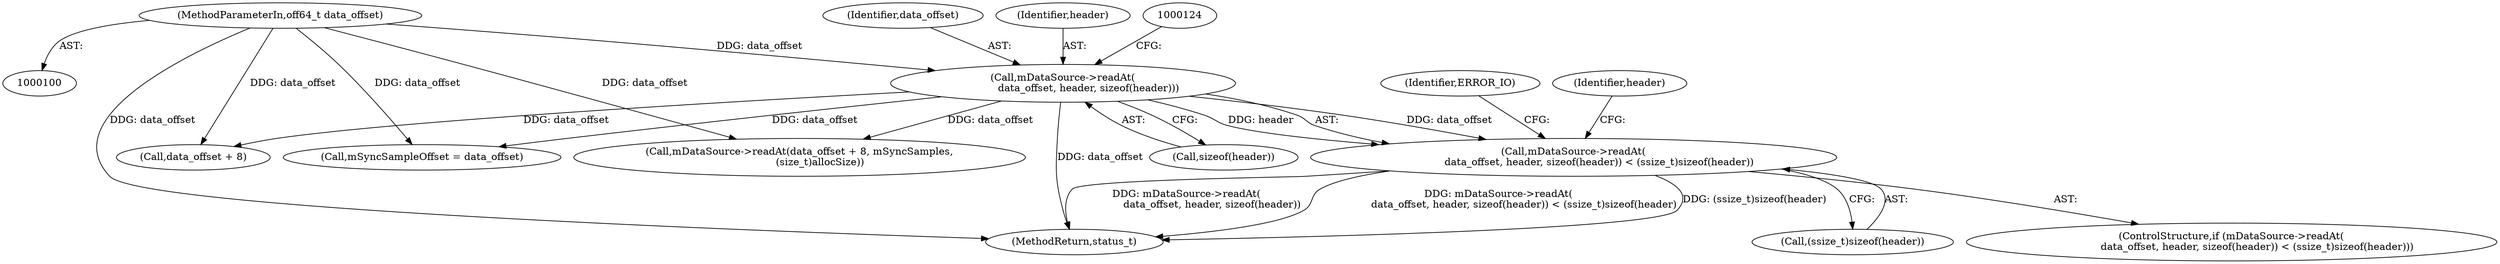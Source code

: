 digraph "0_Android_7fa3f552a6f34ed05c15e64ea30b8eed53f77a41@API" {
"1000117" [label="(Call,mDataSource->readAt(\n                data_offset, header, sizeof(header)) < (ssize_t)sizeof(header))"];
"1000118" [label="(Call,mDataSource->readAt(\n                data_offset, header, sizeof(header)))"];
"1000101" [label="(MethodParameterIn,off64_t data_offset)"];
"1000117" [label="(Call,mDataSource->readAt(\n                data_offset, header, sizeof(header)) < (ssize_t)sizeof(header))"];
"1000260" [label="(Call,mSyncSampleOffset = data_offset)"];
"1000129" [label="(Identifier,ERROR_IO)"];
"1000123" [label="(Call,(ssize_t)sizeof(header))"];
"1000211" [label="(Call,data_offset + 8)"];
"1000119" [label="(Identifier,data_offset)"];
"1000116" [label="(ControlStructure,if (mDataSource->readAt(\n                data_offset, header, sizeof(header)) < (ssize_t)sizeof(header)))"];
"1000101" [label="(MethodParameterIn,off64_t data_offset)"];
"1000121" [label="(Call,sizeof(header))"];
"1000118" [label="(Call,mDataSource->readAt(\n                data_offset, header, sizeof(header)))"];
"1000133" [label="(Identifier,header)"];
"1000120" [label="(Identifier,header)"];
"1000268" [label="(MethodReturn,status_t)"];
"1000210" [label="(Call,mDataSource->readAt(data_offset + 8, mSyncSamples,\n             (size_t)allocSize))"];
"1000117" -> "1000116"  [label="AST: "];
"1000117" -> "1000123"  [label="CFG: "];
"1000118" -> "1000117"  [label="AST: "];
"1000123" -> "1000117"  [label="AST: "];
"1000129" -> "1000117"  [label="CFG: "];
"1000133" -> "1000117"  [label="CFG: "];
"1000117" -> "1000268"  [label="DDG: mDataSource->readAt(\n                data_offset, header, sizeof(header)) < (ssize_t)sizeof(header)"];
"1000117" -> "1000268"  [label="DDG: (ssize_t)sizeof(header)"];
"1000117" -> "1000268"  [label="DDG: mDataSource->readAt(\n                data_offset, header, sizeof(header))"];
"1000118" -> "1000117"  [label="DDG: data_offset"];
"1000118" -> "1000117"  [label="DDG: header"];
"1000118" -> "1000121"  [label="CFG: "];
"1000119" -> "1000118"  [label="AST: "];
"1000120" -> "1000118"  [label="AST: "];
"1000121" -> "1000118"  [label="AST: "];
"1000124" -> "1000118"  [label="CFG: "];
"1000118" -> "1000268"  [label="DDG: data_offset"];
"1000101" -> "1000118"  [label="DDG: data_offset"];
"1000118" -> "1000210"  [label="DDG: data_offset"];
"1000118" -> "1000211"  [label="DDG: data_offset"];
"1000118" -> "1000260"  [label="DDG: data_offset"];
"1000101" -> "1000100"  [label="AST: "];
"1000101" -> "1000268"  [label="DDG: data_offset"];
"1000101" -> "1000210"  [label="DDG: data_offset"];
"1000101" -> "1000211"  [label="DDG: data_offset"];
"1000101" -> "1000260"  [label="DDG: data_offset"];
}
